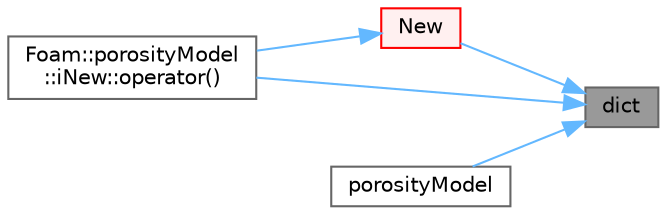 digraph "dict"
{
 // LATEX_PDF_SIZE
  bgcolor="transparent";
  edge [fontname=Helvetica,fontsize=10,labelfontname=Helvetica,labelfontsize=10];
  node [fontname=Helvetica,fontsize=10,shape=box,height=0.2,width=0.4];
  rankdir="RL";
  Node1 [id="Node000001",label="dict",height=0.2,width=0.4,color="gray40", fillcolor="grey60", style="filled", fontcolor="black",tooltip=" "];
  Node1 -> Node2 [id="edge1_Node000001_Node000002",dir="back",color="steelblue1",style="solid",tooltip=" "];
  Node2 [id="Node000002",label="New",height=0.2,width=0.4,color="red", fillcolor="#FFF0F0", style="filled",URL="$classFoam_1_1porosityModel.html#ac7ab5c19c2ecb1d9d4b472d4657c8ebd",tooltip=" "];
  Node2 -> Node5 [id="edge2_Node000002_Node000005",dir="back",color="steelblue1",style="solid",tooltip=" "];
  Node5 [id="Node000005",label="Foam::porosityModel\l::iNew::operator()",height=0.2,width=0.4,color="grey40", fillcolor="white", style="filled",URL="$classFoam_1_1porosityModel_1_1iNew.html#a67ddc31c07cedea52127e5c5ca2f75b6",tooltip=" "];
  Node1 -> Node5 [id="edge3_Node000001_Node000005",dir="back",color="steelblue1",style="solid",tooltip=" "];
  Node1 -> Node8 [id="edge4_Node000001_Node000008",dir="back",color="steelblue1",style="solid",tooltip=" "];
  Node8 [id="Node000008",label="porosityModel",height=0.2,width=0.4,color="grey40", fillcolor="white", style="filled",URL="$classFoam_1_1porosityModel.html#ac16cdaf3da7d1fcb7c3220ab9ab06c10",tooltip=" "];
}
